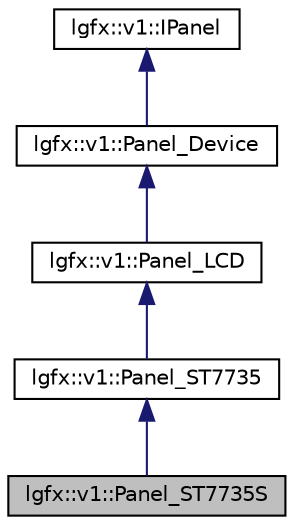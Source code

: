 digraph "lgfx::v1::Panel_ST7735S"
{
 // LATEX_PDF_SIZE
  edge [fontname="Helvetica",fontsize="10",labelfontname="Helvetica",labelfontsize="10"];
  node [fontname="Helvetica",fontsize="10",shape=record];
  Node1 [label="lgfx::v1::Panel_ST7735S",height=0.2,width=0.4,color="black", fillcolor="grey75", style="filled", fontcolor="black",tooltip=" "];
  Node2 -> Node1 [dir="back",color="midnightblue",fontsize="10",style="solid",fontname="Helvetica"];
  Node2 [label="lgfx::v1::Panel_ST7735",height=0.2,width=0.4,color="black", fillcolor="white", style="filled",URL="$d1/dd1/structlgfx_1_1v1_1_1Panel__ST7735.html",tooltip=" "];
  Node3 -> Node2 [dir="back",color="midnightblue",fontsize="10",style="solid",fontname="Helvetica"];
  Node3 [label="lgfx::v1::Panel_LCD",height=0.2,width=0.4,color="black", fillcolor="white", style="filled",URL="$d3/de5/structlgfx_1_1v1_1_1Panel__LCD.html",tooltip=" "];
  Node4 -> Node3 [dir="back",color="midnightblue",fontsize="10",style="solid",fontname="Helvetica"];
  Node4 [label="lgfx::v1::Panel_Device",height=0.2,width=0.4,color="black", fillcolor="white", style="filled",URL="$d8/d5e/structlgfx_1_1v1_1_1Panel__Device.html",tooltip=" "];
  Node5 -> Node4 [dir="back",color="midnightblue",fontsize="10",style="solid",fontname="Helvetica"];
  Node5 [label="lgfx::v1::IPanel",height=0.2,width=0.4,color="black", fillcolor="white", style="filled",URL="$d8/d8d/structlgfx_1_1v1_1_1IPanel.html",tooltip=" "];
}
